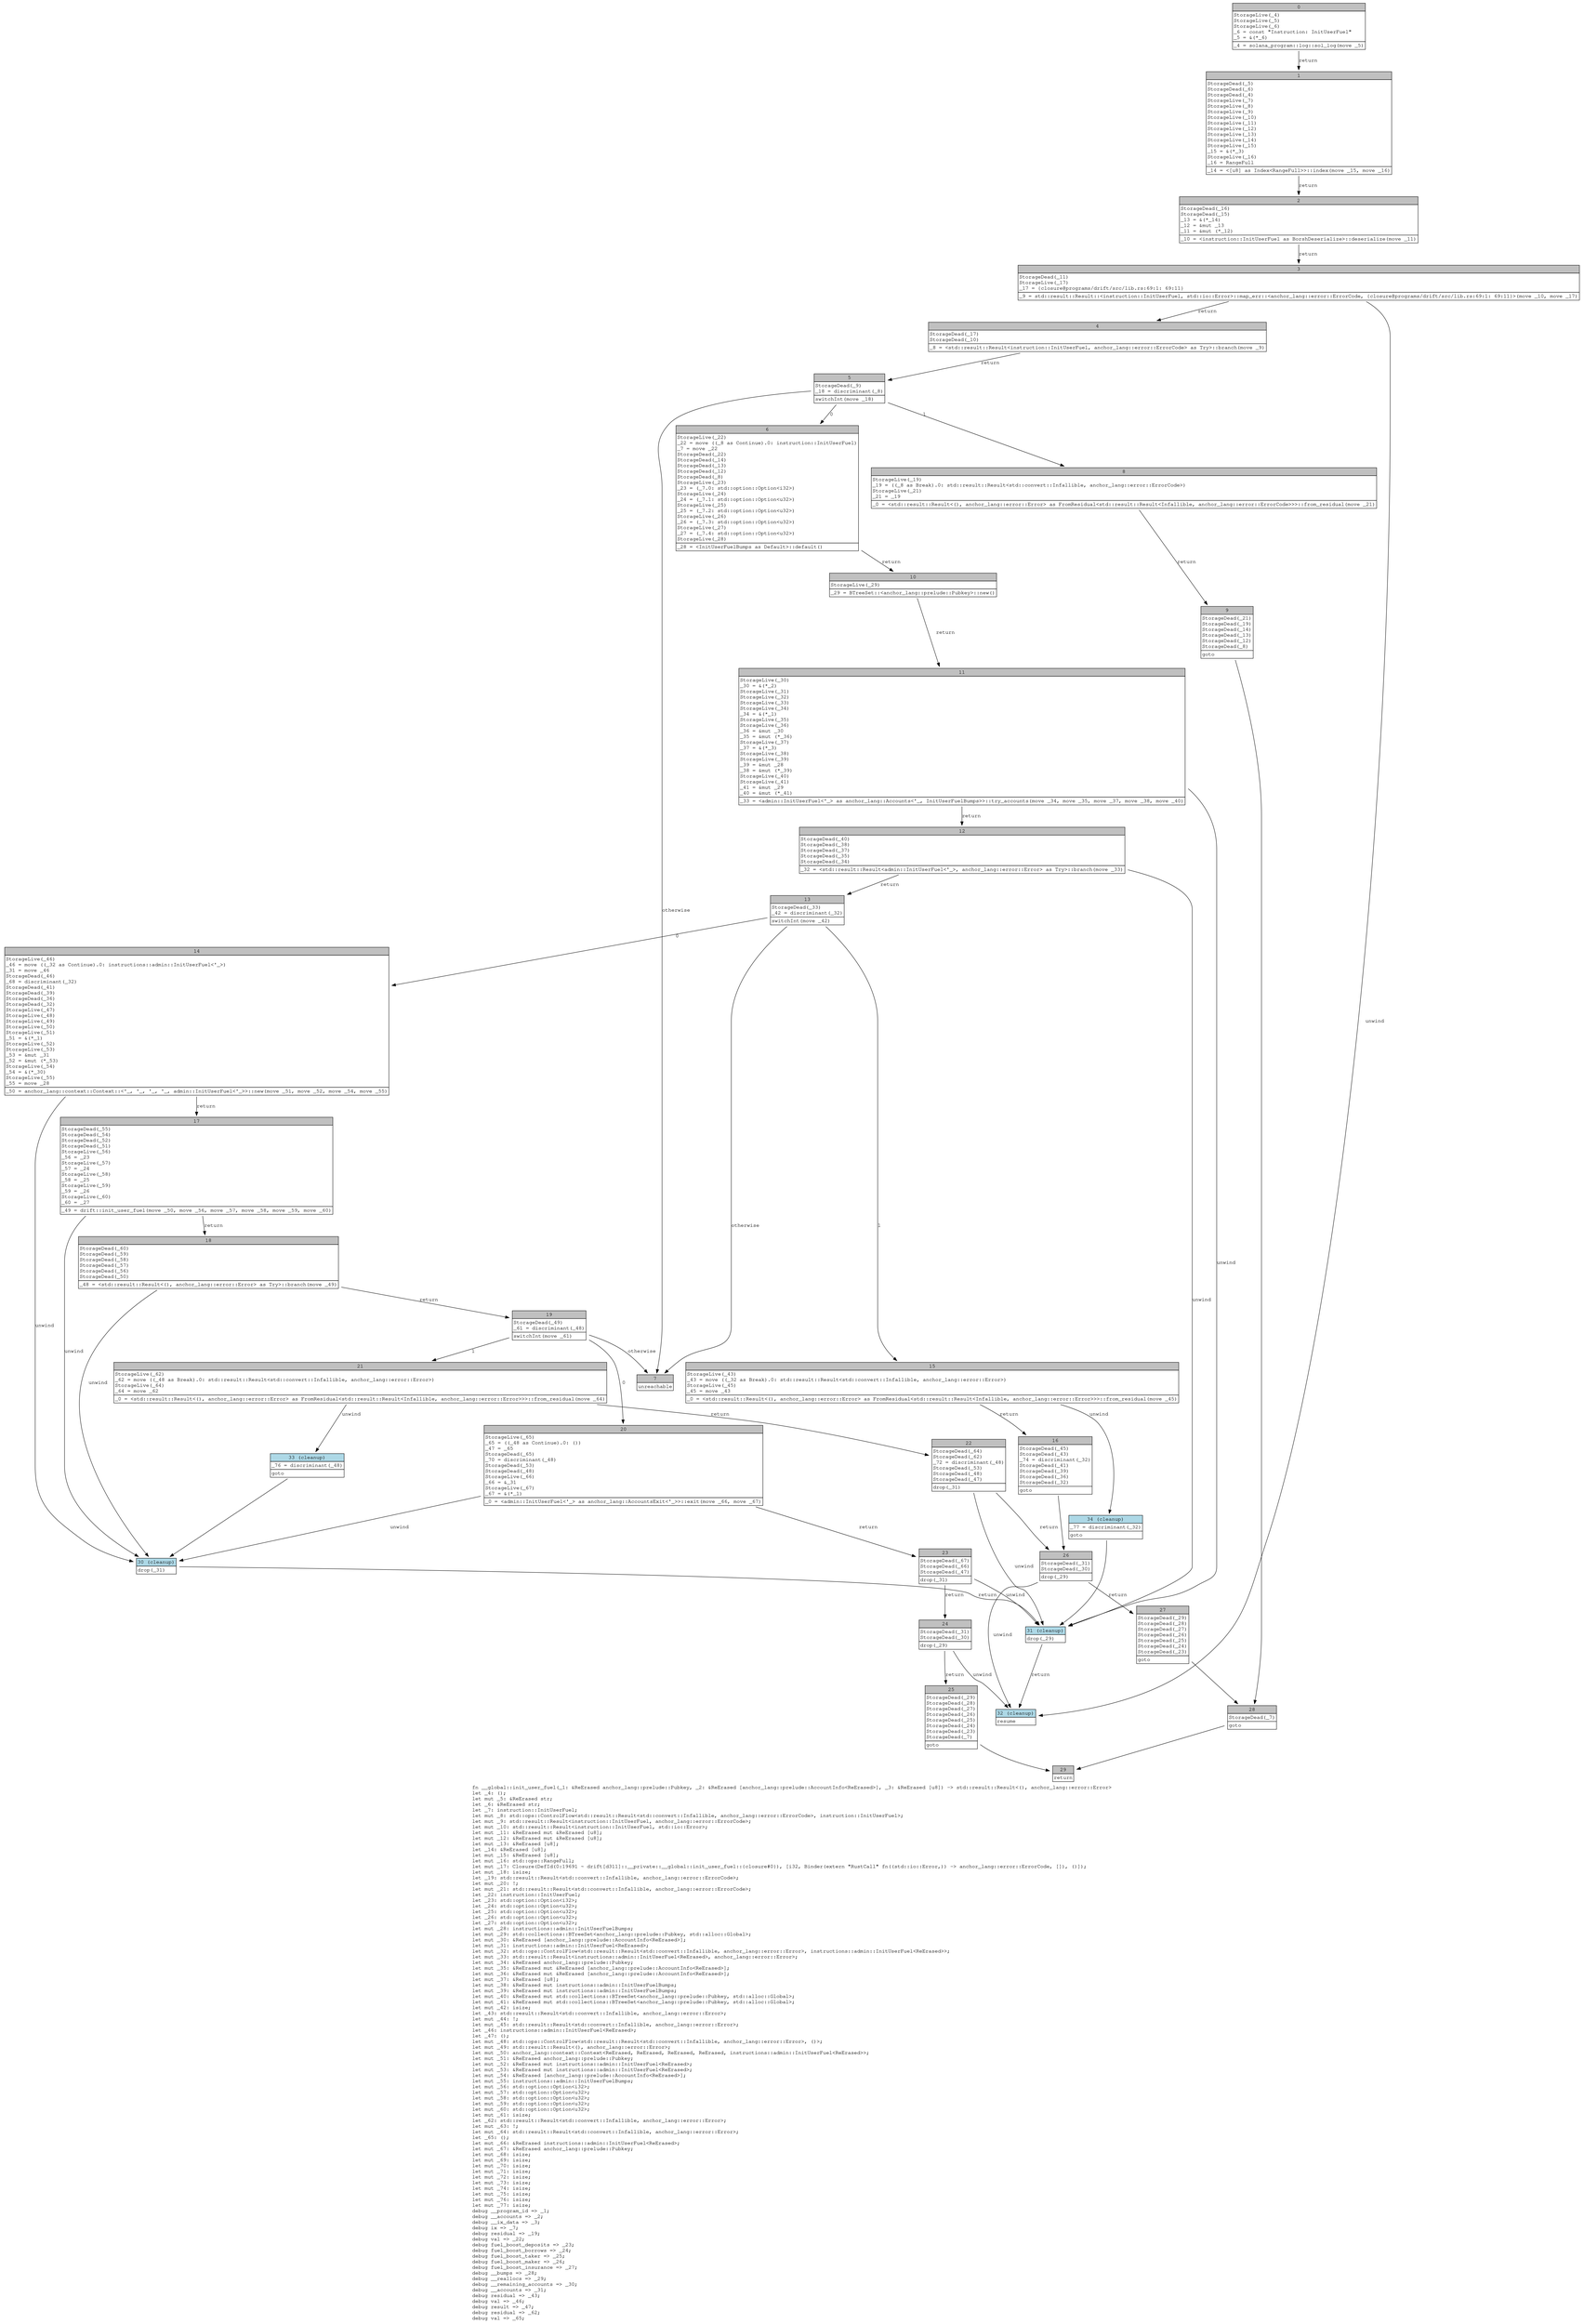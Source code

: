 digraph Mir_0_19689 {
    graph [fontname="Courier, monospace"];
    node [fontname="Courier, monospace"];
    edge [fontname="Courier, monospace"];
    label=<fn __global::init_user_fuel(_1: &amp;ReErased anchor_lang::prelude::Pubkey, _2: &amp;ReErased [anchor_lang::prelude::AccountInfo&lt;ReErased&gt;], _3: &amp;ReErased [u8]) -&gt; std::result::Result&lt;(), anchor_lang::error::Error&gt;<br align="left"/>let _4: ();<br align="left"/>let mut _5: &amp;ReErased str;<br align="left"/>let _6: &amp;ReErased str;<br align="left"/>let _7: instruction::InitUserFuel;<br align="left"/>let mut _8: std::ops::ControlFlow&lt;std::result::Result&lt;std::convert::Infallible, anchor_lang::error::ErrorCode&gt;, instruction::InitUserFuel&gt;;<br align="left"/>let mut _9: std::result::Result&lt;instruction::InitUserFuel, anchor_lang::error::ErrorCode&gt;;<br align="left"/>let mut _10: std::result::Result&lt;instruction::InitUserFuel, std::io::Error&gt;;<br align="left"/>let mut _11: &amp;ReErased mut &amp;ReErased [u8];<br align="left"/>let mut _12: &amp;ReErased mut &amp;ReErased [u8];<br align="left"/>let mut _13: &amp;ReErased [u8];<br align="left"/>let _14: &amp;ReErased [u8];<br align="left"/>let mut _15: &amp;ReErased [u8];<br align="left"/>let mut _16: std::ops::RangeFull;<br align="left"/>let mut _17: Closure(DefId(0:19691 ~ drift[d311]::__private::__global::init_user_fuel::{closure#0}), [i32, Binder(extern &quot;RustCall&quot; fn((std::io::Error,)) -&gt; anchor_lang::error::ErrorCode, []), ()]);<br align="left"/>let mut _18: isize;<br align="left"/>let _19: std::result::Result&lt;std::convert::Infallible, anchor_lang::error::ErrorCode&gt;;<br align="left"/>let mut _20: !;<br align="left"/>let mut _21: std::result::Result&lt;std::convert::Infallible, anchor_lang::error::ErrorCode&gt;;<br align="left"/>let _22: instruction::InitUserFuel;<br align="left"/>let _23: std::option::Option&lt;i32&gt;;<br align="left"/>let _24: std::option::Option&lt;u32&gt;;<br align="left"/>let _25: std::option::Option&lt;u32&gt;;<br align="left"/>let _26: std::option::Option&lt;u32&gt;;<br align="left"/>let _27: std::option::Option&lt;u32&gt;;<br align="left"/>let mut _28: instructions::admin::InitUserFuelBumps;<br align="left"/>let mut _29: std::collections::BTreeSet&lt;anchor_lang::prelude::Pubkey, std::alloc::Global&gt;;<br align="left"/>let mut _30: &amp;ReErased [anchor_lang::prelude::AccountInfo&lt;ReErased&gt;];<br align="left"/>let mut _31: instructions::admin::InitUserFuel&lt;ReErased&gt;;<br align="left"/>let mut _32: std::ops::ControlFlow&lt;std::result::Result&lt;std::convert::Infallible, anchor_lang::error::Error&gt;, instructions::admin::InitUserFuel&lt;ReErased&gt;&gt;;<br align="left"/>let mut _33: std::result::Result&lt;instructions::admin::InitUserFuel&lt;ReErased&gt;, anchor_lang::error::Error&gt;;<br align="left"/>let mut _34: &amp;ReErased anchor_lang::prelude::Pubkey;<br align="left"/>let mut _35: &amp;ReErased mut &amp;ReErased [anchor_lang::prelude::AccountInfo&lt;ReErased&gt;];<br align="left"/>let mut _36: &amp;ReErased mut &amp;ReErased [anchor_lang::prelude::AccountInfo&lt;ReErased&gt;];<br align="left"/>let mut _37: &amp;ReErased [u8];<br align="left"/>let mut _38: &amp;ReErased mut instructions::admin::InitUserFuelBumps;<br align="left"/>let mut _39: &amp;ReErased mut instructions::admin::InitUserFuelBumps;<br align="left"/>let mut _40: &amp;ReErased mut std::collections::BTreeSet&lt;anchor_lang::prelude::Pubkey, std::alloc::Global&gt;;<br align="left"/>let mut _41: &amp;ReErased mut std::collections::BTreeSet&lt;anchor_lang::prelude::Pubkey, std::alloc::Global&gt;;<br align="left"/>let mut _42: isize;<br align="left"/>let _43: std::result::Result&lt;std::convert::Infallible, anchor_lang::error::Error&gt;;<br align="left"/>let mut _44: !;<br align="left"/>let mut _45: std::result::Result&lt;std::convert::Infallible, anchor_lang::error::Error&gt;;<br align="left"/>let _46: instructions::admin::InitUserFuel&lt;ReErased&gt;;<br align="left"/>let _47: ();<br align="left"/>let mut _48: std::ops::ControlFlow&lt;std::result::Result&lt;std::convert::Infallible, anchor_lang::error::Error&gt;, ()&gt;;<br align="left"/>let mut _49: std::result::Result&lt;(), anchor_lang::error::Error&gt;;<br align="left"/>let mut _50: anchor_lang::context::Context&lt;ReErased, ReErased, ReErased, ReErased, instructions::admin::InitUserFuel&lt;ReErased&gt;&gt;;<br align="left"/>let mut _51: &amp;ReErased anchor_lang::prelude::Pubkey;<br align="left"/>let mut _52: &amp;ReErased mut instructions::admin::InitUserFuel&lt;ReErased&gt;;<br align="left"/>let mut _53: &amp;ReErased mut instructions::admin::InitUserFuel&lt;ReErased&gt;;<br align="left"/>let mut _54: &amp;ReErased [anchor_lang::prelude::AccountInfo&lt;ReErased&gt;];<br align="left"/>let mut _55: instructions::admin::InitUserFuelBumps;<br align="left"/>let mut _56: std::option::Option&lt;i32&gt;;<br align="left"/>let mut _57: std::option::Option&lt;u32&gt;;<br align="left"/>let mut _58: std::option::Option&lt;u32&gt;;<br align="left"/>let mut _59: std::option::Option&lt;u32&gt;;<br align="left"/>let mut _60: std::option::Option&lt;u32&gt;;<br align="left"/>let mut _61: isize;<br align="left"/>let _62: std::result::Result&lt;std::convert::Infallible, anchor_lang::error::Error&gt;;<br align="left"/>let mut _63: !;<br align="left"/>let mut _64: std::result::Result&lt;std::convert::Infallible, anchor_lang::error::Error&gt;;<br align="left"/>let _65: ();<br align="left"/>let mut _66: &amp;ReErased instructions::admin::InitUserFuel&lt;ReErased&gt;;<br align="left"/>let mut _67: &amp;ReErased anchor_lang::prelude::Pubkey;<br align="left"/>let mut _68: isize;<br align="left"/>let mut _69: isize;<br align="left"/>let mut _70: isize;<br align="left"/>let mut _71: isize;<br align="left"/>let mut _72: isize;<br align="left"/>let mut _73: isize;<br align="left"/>let mut _74: isize;<br align="left"/>let mut _75: isize;<br align="left"/>let mut _76: isize;<br align="left"/>let mut _77: isize;<br align="left"/>debug __program_id =&gt; _1;<br align="left"/>debug __accounts =&gt; _2;<br align="left"/>debug __ix_data =&gt; _3;<br align="left"/>debug ix =&gt; _7;<br align="left"/>debug residual =&gt; _19;<br align="left"/>debug val =&gt; _22;<br align="left"/>debug fuel_boost_deposits =&gt; _23;<br align="left"/>debug fuel_boost_borrows =&gt; _24;<br align="left"/>debug fuel_boost_taker =&gt; _25;<br align="left"/>debug fuel_boost_maker =&gt; _26;<br align="left"/>debug fuel_boost_insurance =&gt; _27;<br align="left"/>debug __bumps =&gt; _28;<br align="left"/>debug __reallocs =&gt; _29;<br align="left"/>debug __remaining_accounts =&gt; _30;<br align="left"/>debug __accounts =&gt; _31;<br align="left"/>debug residual =&gt; _43;<br align="left"/>debug val =&gt; _46;<br align="left"/>debug result =&gt; _47;<br align="left"/>debug residual =&gt; _62;<br align="left"/>debug val =&gt; _65;<br align="left"/>>;
    bb0__0_19689 [shape="none", label=<<table border="0" cellborder="1" cellspacing="0"><tr><td bgcolor="gray" align="center" colspan="1">0</td></tr><tr><td align="left" balign="left">StorageLive(_4)<br/>StorageLive(_5)<br/>StorageLive(_6)<br/>_6 = const &quot;Instruction: InitUserFuel&quot;<br/>_5 = &amp;(*_6)<br/></td></tr><tr><td align="left">_4 = solana_program::log::sol_log(move _5)</td></tr></table>>];
    bb1__0_19689 [shape="none", label=<<table border="0" cellborder="1" cellspacing="0"><tr><td bgcolor="gray" align="center" colspan="1">1</td></tr><tr><td align="left" balign="left">StorageDead(_5)<br/>StorageDead(_6)<br/>StorageDead(_4)<br/>StorageLive(_7)<br/>StorageLive(_8)<br/>StorageLive(_9)<br/>StorageLive(_10)<br/>StorageLive(_11)<br/>StorageLive(_12)<br/>StorageLive(_13)<br/>StorageLive(_14)<br/>StorageLive(_15)<br/>_15 = &amp;(*_3)<br/>StorageLive(_16)<br/>_16 = RangeFull<br/></td></tr><tr><td align="left">_14 = &lt;[u8] as Index&lt;RangeFull&gt;&gt;::index(move _15, move _16)</td></tr></table>>];
    bb2__0_19689 [shape="none", label=<<table border="0" cellborder="1" cellspacing="0"><tr><td bgcolor="gray" align="center" colspan="1">2</td></tr><tr><td align="left" balign="left">StorageDead(_16)<br/>StorageDead(_15)<br/>_13 = &amp;(*_14)<br/>_12 = &amp;mut _13<br/>_11 = &amp;mut (*_12)<br/></td></tr><tr><td align="left">_10 = &lt;instruction::InitUserFuel as BorshDeserialize&gt;::deserialize(move _11)</td></tr></table>>];
    bb3__0_19689 [shape="none", label=<<table border="0" cellborder="1" cellspacing="0"><tr><td bgcolor="gray" align="center" colspan="1">3</td></tr><tr><td align="left" balign="left">StorageDead(_11)<br/>StorageLive(_17)<br/>_17 = {closure@programs/drift/src/lib.rs:69:1: 69:11}<br/></td></tr><tr><td align="left">_9 = std::result::Result::&lt;instruction::InitUserFuel, std::io::Error&gt;::map_err::&lt;anchor_lang::error::ErrorCode, {closure@programs/drift/src/lib.rs:69:1: 69:11}&gt;(move _10, move _17)</td></tr></table>>];
    bb4__0_19689 [shape="none", label=<<table border="0" cellborder="1" cellspacing="0"><tr><td bgcolor="gray" align="center" colspan="1">4</td></tr><tr><td align="left" balign="left">StorageDead(_17)<br/>StorageDead(_10)<br/></td></tr><tr><td align="left">_8 = &lt;std::result::Result&lt;instruction::InitUserFuel, anchor_lang::error::ErrorCode&gt; as Try&gt;::branch(move _9)</td></tr></table>>];
    bb5__0_19689 [shape="none", label=<<table border="0" cellborder="1" cellspacing="0"><tr><td bgcolor="gray" align="center" colspan="1">5</td></tr><tr><td align="left" balign="left">StorageDead(_9)<br/>_18 = discriminant(_8)<br/></td></tr><tr><td align="left">switchInt(move _18)</td></tr></table>>];
    bb6__0_19689 [shape="none", label=<<table border="0" cellborder="1" cellspacing="0"><tr><td bgcolor="gray" align="center" colspan="1">6</td></tr><tr><td align="left" balign="left">StorageLive(_22)<br/>_22 = move ((_8 as Continue).0: instruction::InitUserFuel)<br/>_7 = move _22<br/>StorageDead(_22)<br/>StorageDead(_14)<br/>StorageDead(_13)<br/>StorageDead(_12)<br/>StorageDead(_8)<br/>StorageLive(_23)<br/>_23 = (_7.0: std::option::Option&lt;i32&gt;)<br/>StorageLive(_24)<br/>_24 = (_7.1: std::option::Option&lt;u32&gt;)<br/>StorageLive(_25)<br/>_25 = (_7.2: std::option::Option&lt;u32&gt;)<br/>StorageLive(_26)<br/>_26 = (_7.3: std::option::Option&lt;u32&gt;)<br/>StorageLive(_27)<br/>_27 = (_7.4: std::option::Option&lt;u32&gt;)<br/>StorageLive(_28)<br/></td></tr><tr><td align="left">_28 = &lt;InitUserFuelBumps as Default&gt;::default()</td></tr></table>>];
    bb7__0_19689 [shape="none", label=<<table border="0" cellborder="1" cellspacing="0"><tr><td bgcolor="gray" align="center" colspan="1">7</td></tr><tr><td align="left">unreachable</td></tr></table>>];
    bb8__0_19689 [shape="none", label=<<table border="0" cellborder="1" cellspacing="0"><tr><td bgcolor="gray" align="center" colspan="1">8</td></tr><tr><td align="left" balign="left">StorageLive(_19)<br/>_19 = ((_8 as Break).0: std::result::Result&lt;std::convert::Infallible, anchor_lang::error::ErrorCode&gt;)<br/>StorageLive(_21)<br/>_21 = _19<br/></td></tr><tr><td align="left">_0 = &lt;std::result::Result&lt;(), anchor_lang::error::Error&gt; as FromResidual&lt;std::result::Result&lt;Infallible, anchor_lang::error::ErrorCode&gt;&gt;&gt;::from_residual(move _21)</td></tr></table>>];
    bb9__0_19689 [shape="none", label=<<table border="0" cellborder="1" cellspacing="0"><tr><td bgcolor="gray" align="center" colspan="1">9</td></tr><tr><td align="left" balign="left">StorageDead(_21)<br/>StorageDead(_19)<br/>StorageDead(_14)<br/>StorageDead(_13)<br/>StorageDead(_12)<br/>StorageDead(_8)<br/></td></tr><tr><td align="left">goto</td></tr></table>>];
    bb10__0_19689 [shape="none", label=<<table border="0" cellborder="1" cellspacing="0"><tr><td bgcolor="gray" align="center" colspan="1">10</td></tr><tr><td align="left" balign="left">StorageLive(_29)<br/></td></tr><tr><td align="left">_29 = BTreeSet::&lt;anchor_lang::prelude::Pubkey&gt;::new()</td></tr></table>>];
    bb11__0_19689 [shape="none", label=<<table border="0" cellborder="1" cellspacing="0"><tr><td bgcolor="gray" align="center" colspan="1">11</td></tr><tr><td align="left" balign="left">StorageLive(_30)<br/>_30 = &amp;(*_2)<br/>StorageLive(_31)<br/>StorageLive(_32)<br/>StorageLive(_33)<br/>StorageLive(_34)<br/>_34 = &amp;(*_1)<br/>StorageLive(_35)<br/>StorageLive(_36)<br/>_36 = &amp;mut _30<br/>_35 = &amp;mut (*_36)<br/>StorageLive(_37)<br/>_37 = &amp;(*_3)<br/>StorageLive(_38)<br/>StorageLive(_39)<br/>_39 = &amp;mut _28<br/>_38 = &amp;mut (*_39)<br/>StorageLive(_40)<br/>StorageLive(_41)<br/>_41 = &amp;mut _29<br/>_40 = &amp;mut (*_41)<br/></td></tr><tr><td align="left">_33 = &lt;admin::InitUserFuel&lt;'_&gt; as anchor_lang::Accounts&lt;'_, InitUserFuelBumps&gt;&gt;::try_accounts(move _34, move _35, move _37, move _38, move _40)</td></tr></table>>];
    bb12__0_19689 [shape="none", label=<<table border="0" cellborder="1" cellspacing="0"><tr><td bgcolor="gray" align="center" colspan="1">12</td></tr><tr><td align="left" balign="left">StorageDead(_40)<br/>StorageDead(_38)<br/>StorageDead(_37)<br/>StorageDead(_35)<br/>StorageDead(_34)<br/></td></tr><tr><td align="left">_32 = &lt;std::result::Result&lt;admin::InitUserFuel&lt;'_&gt;, anchor_lang::error::Error&gt; as Try&gt;::branch(move _33)</td></tr></table>>];
    bb13__0_19689 [shape="none", label=<<table border="0" cellborder="1" cellspacing="0"><tr><td bgcolor="gray" align="center" colspan="1">13</td></tr><tr><td align="left" balign="left">StorageDead(_33)<br/>_42 = discriminant(_32)<br/></td></tr><tr><td align="left">switchInt(move _42)</td></tr></table>>];
    bb14__0_19689 [shape="none", label=<<table border="0" cellborder="1" cellspacing="0"><tr><td bgcolor="gray" align="center" colspan="1">14</td></tr><tr><td align="left" balign="left">StorageLive(_46)<br/>_46 = move ((_32 as Continue).0: instructions::admin::InitUserFuel&lt;'_&gt;)<br/>_31 = move _46<br/>StorageDead(_46)<br/>_68 = discriminant(_32)<br/>StorageDead(_41)<br/>StorageDead(_39)<br/>StorageDead(_36)<br/>StorageDead(_32)<br/>StorageLive(_47)<br/>StorageLive(_48)<br/>StorageLive(_49)<br/>StorageLive(_50)<br/>StorageLive(_51)<br/>_51 = &amp;(*_1)<br/>StorageLive(_52)<br/>StorageLive(_53)<br/>_53 = &amp;mut _31<br/>_52 = &amp;mut (*_53)<br/>StorageLive(_54)<br/>_54 = &amp;(*_30)<br/>StorageLive(_55)<br/>_55 = move _28<br/></td></tr><tr><td align="left">_50 = anchor_lang::context::Context::&lt;'_, '_, '_, '_, admin::InitUserFuel&lt;'_&gt;&gt;::new(move _51, move _52, move _54, move _55)</td></tr></table>>];
    bb15__0_19689 [shape="none", label=<<table border="0" cellborder="1" cellspacing="0"><tr><td bgcolor="gray" align="center" colspan="1">15</td></tr><tr><td align="left" balign="left">StorageLive(_43)<br/>_43 = move ((_32 as Break).0: std::result::Result&lt;std::convert::Infallible, anchor_lang::error::Error&gt;)<br/>StorageLive(_45)<br/>_45 = move _43<br/></td></tr><tr><td align="left">_0 = &lt;std::result::Result&lt;(), anchor_lang::error::Error&gt; as FromResidual&lt;std::result::Result&lt;Infallible, anchor_lang::error::Error&gt;&gt;&gt;::from_residual(move _45)</td></tr></table>>];
    bb16__0_19689 [shape="none", label=<<table border="0" cellborder="1" cellspacing="0"><tr><td bgcolor="gray" align="center" colspan="1">16</td></tr><tr><td align="left" balign="left">StorageDead(_45)<br/>StorageDead(_43)<br/>_74 = discriminant(_32)<br/>StorageDead(_41)<br/>StorageDead(_39)<br/>StorageDead(_36)<br/>StorageDead(_32)<br/></td></tr><tr><td align="left">goto</td></tr></table>>];
    bb17__0_19689 [shape="none", label=<<table border="0" cellborder="1" cellspacing="0"><tr><td bgcolor="gray" align="center" colspan="1">17</td></tr><tr><td align="left" balign="left">StorageDead(_55)<br/>StorageDead(_54)<br/>StorageDead(_52)<br/>StorageDead(_51)<br/>StorageLive(_56)<br/>_56 = _23<br/>StorageLive(_57)<br/>_57 = _24<br/>StorageLive(_58)<br/>_58 = _25<br/>StorageLive(_59)<br/>_59 = _26<br/>StorageLive(_60)<br/>_60 = _27<br/></td></tr><tr><td align="left">_49 = drift::init_user_fuel(move _50, move _56, move _57, move _58, move _59, move _60)</td></tr></table>>];
    bb18__0_19689 [shape="none", label=<<table border="0" cellborder="1" cellspacing="0"><tr><td bgcolor="gray" align="center" colspan="1">18</td></tr><tr><td align="left" balign="left">StorageDead(_60)<br/>StorageDead(_59)<br/>StorageDead(_58)<br/>StorageDead(_57)<br/>StorageDead(_56)<br/>StorageDead(_50)<br/></td></tr><tr><td align="left">_48 = &lt;std::result::Result&lt;(), anchor_lang::error::Error&gt; as Try&gt;::branch(move _49)</td></tr></table>>];
    bb19__0_19689 [shape="none", label=<<table border="0" cellborder="1" cellspacing="0"><tr><td bgcolor="gray" align="center" colspan="1">19</td></tr><tr><td align="left" balign="left">StorageDead(_49)<br/>_61 = discriminant(_48)<br/></td></tr><tr><td align="left">switchInt(move _61)</td></tr></table>>];
    bb20__0_19689 [shape="none", label=<<table border="0" cellborder="1" cellspacing="0"><tr><td bgcolor="gray" align="center" colspan="1">20</td></tr><tr><td align="left" balign="left">StorageLive(_65)<br/>_65 = ((_48 as Continue).0: ())<br/>_47 = _65<br/>StorageDead(_65)<br/>_70 = discriminant(_48)<br/>StorageDead(_53)<br/>StorageDead(_48)<br/>StorageLive(_66)<br/>_66 = &amp;_31<br/>StorageLive(_67)<br/>_67 = &amp;(*_1)<br/></td></tr><tr><td align="left">_0 = &lt;admin::InitUserFuel&lt;'_&gt; as anchor_lang::AccountsExit&lt;'_&gt;&gt;::exit(move _66, move _67)</td></tr></table>>];
    bb21__0_19689 [shape="none", label=<<table border="0" cellborder="1" cellspacing="0"><tr><td bgcolor="gray" align="center" colspan="1">21</td></tr><tr><td align="left" balign="left">StorageLive(_62)<br/>_62 = move ((_48 as Break).0: std::result::Result&lt;std::convert::Infallible, anchor_lang::error::Error&gt;)<br/>StorageLive(_64)<br/>_64 = move _62<br/></td></tr><tr><td align="left">_0 = &lt;std::result::Result&lt;(), anchor_lang::error::Error&gt; as FromResidual&lt;std::result::Result&lt;Infallible, anchor_lang::error::Error&gt;&gt;&gt;::from_residual(move _64)</td></tr></table>>];
    bb22__0_19689 [shape="none", label=<<table border="0" cellborder="1" cellspacing="0"><tr><td bgcolor="gray" align="center" colspan="1">22</td></tr><tr><td align="left" balign="left">StorageDead(_64)<br/>StorageDead(_62)<br/>_72 = discriminant(_48)<br/>StorageDead(_53)<br/>StorageDead(_48)<br/>StorageDead(_47)<br/></td></tr><tr><td align="left">drop(_31)</td></tr></table>>];
    bb23__0_19689 [shape="none", label=<<table border="0" cellborder="1" cellspacing="0"><tr><td bgcolor="gray" align="center" colspan="1">23</td></tr><tr><td align="left" balign="left">StorageDead(_67)<br/>StorageDead(_66)<br/>StorageDead(_47)<br/></td></tr><tr><td align="left">drop(_31)</td></tr></table>>];
    bb24__0_19689 [shape="none", label=<<table border="0" cellborder="1" cellspacing="0"><tr><td bgcolor="gray" align="center" colspan="1">24</td></tr><tr><td align="left" balign="left">StorageDead(_31)<br/>StorageDead(_30)<br/></td></tr><tr><td align="left">drop(_29)</td></tr></table>>];
    bb25__0_19689 [shape="none", label=<<table border="0" cellborder="1" cellspacing="0"><tr><td bgcolor="gray" align="center" colspan="1">25</td></tr><tr><td align="left" balign="left">StorageDead(_29)<br/>StorageDead(_28)<br/>StorageDead(_27)<br/>StorageDead(_26)<br/>StorageDead(_25)<br/>StorageDead(_24)<br/>StorageDead(_23)<br/>StorageDead(_7)<br/></td></tr><tr><td align="left">goto</td></tr></table>>];
    bb26__0_19689 [shape="none", label=<<table border="0" cellborder="1" cellspacing="0"><tr><td bgcolor="gray" align="center" colspan="1">26</td></tr><tr><td align="left" balign="left">StorageDead(_31)<br/>StorageDead(_30)<br/></td></tr><tr><td align="left">drop(_29)</td></tr></table>>];
    bb27__0_19689 [shape="none", label=<<table border="0" cellborder="1" cellspacing="0"><tr><td bgcolor="gray" align="center" colspan="1">27</td></tr><tr><td align="left" balign="left">StorageDead(_29)<br/>StorageDead(_28)<br/>StorageDead(_27)<br/>StorageDead(_26)<br/>StorageDead(_25)<br/>StorageDead(_24)<br/>StorageDead(_23)<br/></td></tr><tr><td align="left">goto</td></tr></table>>];
    bb28__0_19689 [shape="none", label=<<table border="0" cellborder="1" cellspacing="0"><tr><td bgcolor="gray" align="center" colspan="1">28</td></tr><tr><td align="left" balign="left">StorageDead(_7)<br/></td></tr><tr><td align="left">goto</td></tr></table>>];
    bb29__0_19689 [shape="none", label=<<table border="0" cellborder="1" cellspacing="0"><tr><td bgcolor="gray" align="center" colspan="1">29</td></tr><tr><td align="left">return</td></tr></table>>];
    bb30__0_19689 [shape="none", label=<<table border="0" cellborder="1" cellspacing="0"><tr><td bgcolor="lightblue" align="center" colspan="1">30 (cleanup)</td></tr><tr><td align="left">drop(_31)</td></tr></table>>];
    bb31__0_19689 [shape="none", label=<<table border="0" cellborder="1" cellspacing="0"><tr><td bgcolor="lightblue" align="center" colspan="1">31 (cleanup)</td></tr><tr><td align="left">drop(_29)</td></tr></table>>];
    bb32__0_19689 [shape="none", label=<<table border="0" cellborder="1" cellspacing="0"><tr><td bgcolor="lightblue" align="center" colspan="1">32 (cleanup)</td></tr><tr><td align="left">resume</td></tr></table>>];
    bb33__0_19689 [shape="none", label=<<table border="0" cellborder="1" cellspacing="0"><tr><td bgcolor="lightblue" align="center" colspan="1">33 (cleanup)</td></tr><tr><td align="left" balign="left">_76 = discriminant(_48)<br/></td></tr><tr><td align="left">goto</td></tr></table>>];
    bb34__0_19689 [shape="none", label=<<table border="0" cellborder="1" cellspacing="0"><tr><td bgcolor="lightblue" align="center" colspan="1">34 (cleanup)</td></tr><tr><td align="left" balign="left">_77 = discriminant(_32)<br/></td></tr><tr><td align="left">goto</td></tr></table>>];
    bb0__0_19689 -> bb1__0_19689 [label="return"];
    bb1__0_19689 -> bb2__0_19689 [label="return"];
    bb2__0_19689 -> bb3__0_19689 [label="return"];
    bb3__0_19689 -> bb4__0_19689 [label="return"];
    bb3__0_19689 -> bb32__0_19689 [label="unwind"];
    bb4__0_19689 -> bb5__0_19689 [label="return"];
    bb5__0_19689 -> bb6__0_19689 [label="0"];
    bb5__0_19689 -> bb8__0_19689 [label="1"];
    bb5__0_19689 -> bb7__0_19689 [label="otherwise"];
    bb6__0_19689 -> bb10__0_19689 [label="return"];
    bb8__0_19689 -> bb9__0_19689 [label="return"];
    bb9__0_19689 -> bb28__0_19689 [label=""];
    bb10__0_19689 -> bb11__0_19689 [label="return"];
    bb11__0_19689 -> bb12__0_19689 [label="return"];
    bb11__0_19689 -> bb31__0_19689 [label="unwind"];
    bb12__0_19689 -> bb13__0_19689 [label="return"];
    bb12__0_19689 -> bb31__0_19689 [label="unwind"];
    bb13__0_19689 -> bb14__0_19689 [label="0"];
    bb13__0_19689 -> bb15__0_19689 [label="1"];
    bb13__0_19689 -> bb7__0_19689 [label="otherwise"];
    bb14__0_19689 -> bb17__0_19689 [label="return"];
    bb14__0_19689 -> bb30__0_19689 [label="unwind"];
    bb15__0_19689 -> bb16__0_19689 [label="return"];
    bb15__0_19689 -> bb34__0_19689 [label="unwind"];
    bb16__0_19689 -> bb26__0_19689 [label=""];
    bb17__0_19689 -> bb18__0_19689 [label="return"];
    bb17__0_19689 -> bb30__0_19689 [label="unwind"];
    bb18__0_19689 -> bb19__0_19689 [label="return"];
    bb18__0_19689 -> bb30__0_19689 [label="unwind"];
    bb19__0_19689 -> bb20__0_19689 [label="0"];
    bb19__0_19689 -> bb21__0_19689 [label="1"];
    bb19__0_19689 -> bb7__0_19689 [label="otherwise"];
    bb20__0_19689 -> bb23__0_19689 [label="return"];
    bb20__0_19689 -> bb30__0_19689 [label="unwind"];
    bb21__0_19689 -> bb22__0_19689 [label="return"];
    bb21__0_19689 -> bb33__0_19689 [label="unwind"];
    bb22__0_19689 -> bb26__0_19689 [label="return"];
    bb22__0_19689 -> bb31__0_19689 [label="unwind"];
    bb23__0_19689 -> bb24__0_19689 [label="return"];
    bb23__0_19689 -> bb31__0_19689 [label="unwind"];
    bb24__0_19689 -> bb25__0_19689 [label="return"];
    bb24__0_19689 -> bb32__0_19689 [label="unwind"];
    bb25__0_19689 -> bb29__0_19689 [label=""];
    bb26__0_19689 -> bb27__0_19689 [label="return"];
    bb26__0_19689 -> bb32__0_19689 [label="unwind"];
    bb27__0_19689 -> bb28__0_19689 [label=""];
    bb28__0_19689 -> bb29__0_19689 [label=""];
    bb30__0_19689 -> bb31__0_19689 [label="return"];
    bb31__0_19689 -> bb32__0_19689 [label="return"];
    bb33__0_19689 -> bb30__0_19689 [label=""];
    bb34__0_19689 -> bb31__0_19689 [label=""];
}
